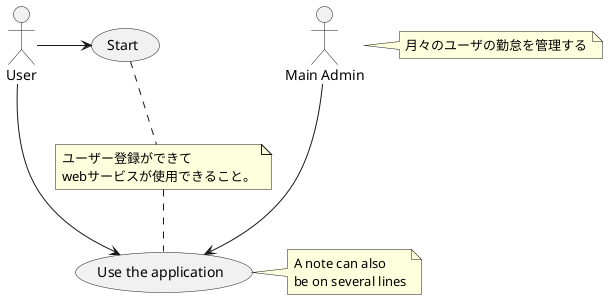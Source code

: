 @startuml
:Main Admin: as Admin
(Use the application) as (Use)

User -> (Start)
User --> (Use)

Admin ---> (Use)

note right of Admin : 月々のユーザの勤怠を管理する

note right of (Use)
A note can also
be on several lines
end note

note "ユーザー登録ができて\nwebサービスが使用できること。" as N2
(Start) .. N2
N2 .. (Use)
@enduml
